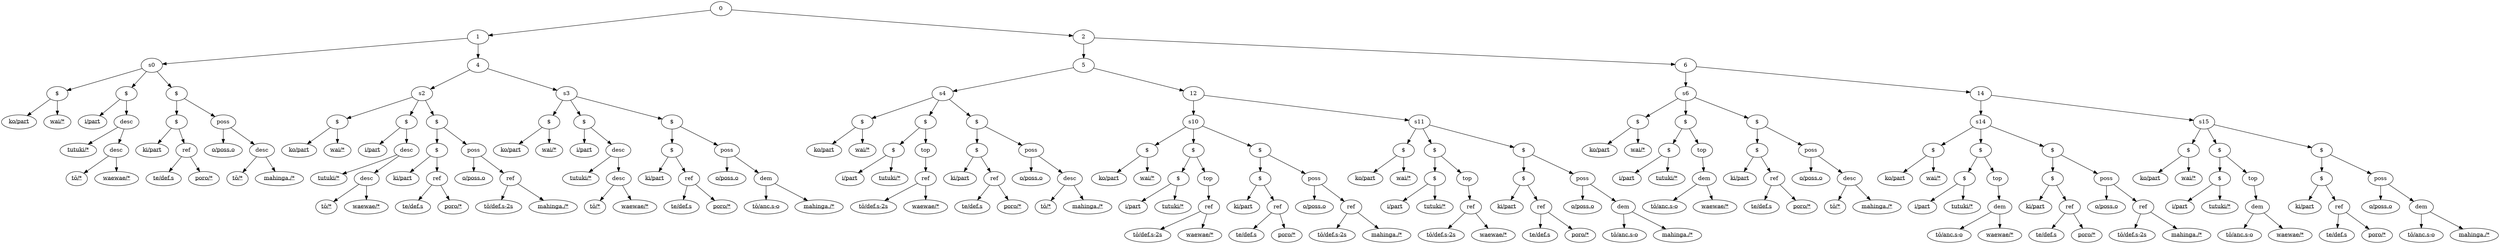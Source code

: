 digraph S0 {
 s0 -> n0
 s0 -> n3
 s0 -> n10
 1 -> s0
 s2 -> n21
 s2 -> n24
 s2 -> n31
 4 -> s2
 s3 -> n42
 s3 -> n45
 s3 -> n52
 4 -> s3
 1 -> 4
 0 -> 1
 s4 -> n63
 s4 -> n66
 s4 -> n74
 5 -> s4
 s10 -> n85
 s10 -> n88
 s10 -> n96
 12 -> s10
 s11 -> n107
 s11 -> n110
 s11 -> n118
 12 -> s11
 5 -> 12
 2 -> 5
 s6 -> n129
 s6 -> n132
 s6 -> n140
 6 -> s6
 s14 -> n151
 s14 -> n154
 s14 -> n162
 14 -> s14
 s15 -> n173
 s15 -> n176
 s15 -> n184
 14 -> s15
 6 -> 14
 2 -> 6
 0 -> 2
 n0 [label="$"];
 n1 [label=<<u>ko/part</u>>];
 n0 -> n1;
 n2 [label=<<u>wai/*</u>>];
 n0 -> n2;
 n3 [label="$"];
 n4 [label=<<u>i/part</u>>];
 n3 -> n4;
 n5 [label="desc"];
 n6 [label=<<u>tutuki/*</u>>];
 n5 -> n6;
 n7 [label="desc"];
 n8 [label=<<u>tō/*</u>>];
 n7 -> n8;
 n9 [label=<<u>waewae/*</u>>];
 n7 -> n9;
 n5 -> n7;
 n3 -> n5;
 n10 [label="$"];
 n11 [label="$"];
 n12 [label=<<u>ki/part</u>>];
 n11 -> n12;
 n13 [label="ref"];
 n14 [label=<<u>te/def.s</u>>];
 n13 -> n14;
 n15 [label=<<u>poro/*</u>>];
 n13 -> n15;
 n11 -> n13;
 n10 -> n11;
 n16 [label="poss"];
 n17 [label=<<u>o/poss.o</u>>];
 n16 -> n17;
 n18 [label="desc"];
 n19 [label=<<u>tō/*</u>>];
 n18 -> n19;
 n20 [label=<<u>mahinga./*</u>>];
 n18 -> n20;
 n16 -> n18;
 n10 -> n16;
 n21 [label="$"];
 n22 [label=<<u>ko/part</u>>];
 n21 -> n22;
 n23 [label=<<u>wai/*</u>>];
 n21 -> n23;
 n24 [label="$"];
 n25 [label=<<u>i/part</u>>];
 n24 -> n25;
 n26 [label="desc"];
 n27 [label=<<u>tutuki/*</u>>];
 n26 -> n27;
 n28 [label="desc"];
 n29 [label=<<u>tō/*</u>>];
 n28 -> n29;
 n30 [label=<<u>waewae/*</u>>];
 n28 -> n30;
 n26 -> n28;
 n24 -> n26;
 n31 [label="$"];
 n32 [label="$"];
 n33 [label=<<u>ki/part</u>>];
 n32 -> n33;
 n34 [label="ref"];
 n35 [label=<<u>te/def.s</u>>];
 n34 -> n35;
 n36 [label=<<u>poro/*</u>>];
 n34 -> n36;
 n32 -> n34;
 n31 -> n32;
 n37 [label="poss"];
 n38 [label=<<u>o/poss.o</u>>];
 n37 -> n38;
 n39 [label="ref"];
 n40 [label=<<u>tō/def.s-2s</u>>];
 n39 -> n40;
 n41 [label=<<u>mahinga./*</u>>];
 n39 -> n41;
 n37 -> n39;
 n31 -> n37;
 n42 [label="$"];
 n43 [label=<<u>ko/part</u>>];
 n42 -> n43;
 n44 [label=<<u>wai/*</u>>];
 n42 -> n44;
 n45 [label="$"];
 n46 [label=<<u>i/part</u>>];
 n45 -> n46;
 n47 [label="desc"];
 n48 [label=<<u>tutuki/*</u>>];
 n47 -> n48;
 n49 [label="desc"];
 n50 [label=<<u>tō/*</u>>];
 n49 -> n50;
 n51 [label=<<u>waewae/*</u>>];
 n49 -> n51;
 n47 -> n49;
 n45 -> n47;
 n52 [label="$"];
 n53 [label="$"];
 n54 [label=<<u>ki/part</u>>];
 n53 -> n54;
 n55 [label="ref"];
 n56 [label=<<u>te/def.s</u>>];
 n55 -> n56;
 n57 [label=<<u>poro/*</u>>];
 n55 -> n57;
 n53 -> n55;
 n52 -> n53;
 n58 [label="poss"];
 n59 [label=<<u>o/poss.o</u>>];
 n58 -> n59;
 n60 [label="dem"];
 n61 [label=<<u>tō/anc.s-o</u>>];
 n60 -> n61;
 n62 [label=<<u>mahinga./*</u>>];
 n60 -> n62;
 n58 -> n60;
 n52 -> n58;
 n63 [label="$"];
 n64 [label=<<u>ko/part</u>>];
 n63 -> n64;
 n65 [label=<<u>wai/*</u>>];
 n63 -> n65;
 n66 [label="$"];
 n67 [label="$"];
 n68 [label=<<u>i/part</u>>];
 n67 -> n68;
 n69 [label=<<u>tutuki/*</u>>];
 n67 -> n69;
 n66 -> n67;
 n70 [label="top"];
 n71 [label="ref"];
 n72 [label=<<u>tō/def.s-2s</u>>];
 n71 -> n72;
 n73 [label=<<u>waewae/*</u>>];
 n71 -> n73;
 n70 -> n71;
 n66 -> n70;
 n74 [label="$"];
 n75 [label="$"];
 n76 [label=<<u>ki/part</u>>];
 n75 -> n76;
 n77 [label="ref"];
 n78 [label=<<u>te/def.s</u>>];
 n77 -> n78;
 n79 [label=<<u>poro/*</u>>];
 n77 -> n79;
 n75 -> n77;
 n74 -> n75;
 n80 [label="poss"];
 n81 [label=<<u>o/poss.o</u>>];
 n80 -> n81;
 n82 [label="desc"];
 n83 [label=<<u>tō/*</u>>];
 n82 -> n83;
 n84 [label=<<u>mahinga./*</u>>];
 n82 -> n84;
 n80 -> n82;
 n74 -> n80;
 n85 [label="$"];
 n86 [label=<<u>ko/part</u>>];
 n85 -> n86;
 n87 [label=<<u>wai/*</u>>];
 n85 -> n87;
 n88 [label="$"];
 n89 [label="$"];
 n90 [label=<<u>i/part</u>>];
 n89 -> n90;
 n91 [label=<<u>tutuki/*</u>>];
 n89 -> n91;
 n88 -> n89;
 n92 [label="top"];
 n93 [label="ref"];
 n94 [label=<<u>tō/def.s-2s</u>>];
 n93 -> n94;
 n95 [label=<<u>waewae/*</u>>];
 n93 -> n95;
 n92 -> n93;
 n88 -> n92;
 n96 [label="$"];
 n97 [label="$"];
 n98 [label=<<u>ki/part</u>>];
 n97 -> n98;
 n99 [label="ref"];
 n100 [label=<<u>te/def.s</u>>];
 n99 -> n100;
 n101 [label=<<u>poro/*</u>>];
 n99 -> n101;
 n97 -> n99;
 n96 -> n97;
 n102 [label="poss"];
 n103 [label=<<u>o/poss.o</u>>];
 n102 -> n103;
 n104 [label="ref"];
 n105 [label=<<u>tō/def.s-2s</u>>];
 n104 -> n105;
 n106 [label=<<u>mahinga./*</u>>];
 n104 -> n106;
 n102 -> n104;
 n96 -> n102;
 n107 [label="$"];
 n108 [label=<<u>ko/part</u>>];
 n107 -> n108;
 n109 [label=<<u>wai/*</u>>];
 n107 -> n109;
 n110 [label="$"];
 n111 [label="$"];
 n112 [label=<<u>i/part</u>>];
 n111 -> n112;
 n113 [label=<<u>tutuki/*</u>>];
 n111 -> n113;
 n110 -> n111;
 n114 [label="top"];
 n115 [label="ref"];
 n116 [label=<<u>tō/def.s-2s</u>>];
 n115 -> n116;
 n117 [label=<<u>waewae/*</u>>];
 n115 -> n117;
 n114 -> n115;
 n110 -> n114;
 n118 [label="$"];
 n119 [label="$"];
 n120 [label=<<u>ki/part</u>>];
 n119 -> n120;
 n121 [label="ref"];
 n122 [label=<<u>te/def.s</u>>];
 n121 -> n122;
 n123 [label=<<u>poro/*</u>>];
 n121 -> n123;
 n119 -> n121;
 n118 -> n119;
 n124 [label="poss"];
 n125 [label=<<u>o/poss.o</u>>];
 n124 -> n125;
 n126 [label="dem"];
 n127 [label=<<u>tō/anc.s-o</u>>];
 n126 -> n127;
 n128 [label=<<u>mahinga./*</u>>];
 n126 -> n128;
 n124 -> n126;
 n118 -> n124;
 n129 [label="$"];
 n130 [label=<<u>ko/part</u>>];
 n129 -> n130;
 n131 [label=<<u>wai/*</u>>];
 n129 -> n131;
 n132 [label="$"];
 n133 [label="$"];
 n134 [label=<<u>i/part</u>>];
 n133 -> n134;
 n135 [label=<<u>tutuki/*</u>>];
 n133 -> n135;
 n132 -> n133;
 n136 [label="top"];
 n137 [label="dem"];
 n138 [label=<<u>tō/anc.s-o</u>>];
 n137 -> n138;
 n139 [label=<<u>waewae/*</u>>];
 n137 -> n139;
 n136 -> n137;
 n132 -> n136;
 n140 [label="$"];
 n141 [label="$"];
 n142 [label=<<u>ki/part</u>>];
 n141 -> n142;
 n143 [label="ref"];
 n144 [label=<<u>te/def.s</u>>];
 n143 -> n144;
 n145 [label=<<u>poro/*</u>>];
 n143 -> n145;
 n141 -> n143;
 n140 -> n141;
 n146 [label="poss"];
 n147 [label=<<u>o/poss.o</u>>];
 n146 -> n147;
 n148 [label="desc"];
 n149 [label=<<u>tō/*</u>>];
 n148 -> n149;
 n150 [label=<<u>mahinga./*</u>>];
 n148 -> n150;
 n146 -> n148;
 n140 -> n146;
 n151 [label="$"];
 n152 [label=<<u>ko/part</u>>];
 n151 -> n152;
 n153 [label=<<u>wai/*</u>>];
 n151 -> n153;
 n154 [label="$"];
 n155 [label="$"];
 n156 [label=<<u>i/part</u>>];
 n155 -> n156;
 n157 [label=<<u>tutuki/*</u>>];
 n155 -> n157;
 n154 -> n155;
 n158 [label="top"];
 n159 [label="dem"];
 n160 [label=<<u>tō/anc.s-o</u>>];
 n159 -> n160;
 n161 [label=<<u>waewae/*</u>>];
 n159 -> n161;
 n158 -> n159;
 n154 -> n158;
 n162 [label="$"];
 n163 [label="$"];
 n164 [label=<<u>ki/part</u>>];
 n163 -> n164;
 n165 [label="ref"];
 n166 [label=<<u>te/def.s</u>>];
 n165 -> n166;
 n167 [label=<<u>poro/*</u>>];
 n165 -> n167;
 n163 -> n165;
 n162 -> n163;
 n168 [label="poss"];
 n169 [label=<<u>o/poss.o</u>>];
 n168 -> n169;
 n170 [label="ref"];
 n171 [label=<<u>tō/def.s-2s</u>>];
 n170 -> n171;
 n172 [label=<<u>mahinga./*</u>>];
 n170 -> n172;
 n168 -> n170;
 n162 -> n168;
 n173 [label="$"];
 n174 [label=<<u>ko/part</u>>];
 n173 -> n174;
 n175 [label=<<u>wai/*</u>>];
 n173 -> n175;
 n176 [label="$"];
 n177 [label="$"];
 n178 [label=<<u>i/part</u>>];
 n177 -> n178;
 n179 [label=<<u>tutuki/*</u>>];
 n177 -> n179;
 n176 -> n177;
 n180 [label="top"];
 n181 [label="dem"];
 n182 [label=<<u>tō/anc.s-o</u>>];
 n181 -> n182;
 n183 [label=<<u>waewae/*</u>>];
 n181 -> n183;
 n180 -> n181;
 n176 -> n180;
 n184 [label="$"];
 n185 [label="$"];
 n186 [label=<<u>ki/part</u>>];
 n185 -> n186;
 n187 [label="ref"];
 n188 [label=<<u>te/def.s</u>>];
 n187 -> n188;
 n189 [label=<<u>poro/*</u>>];
 n187 -> n189;
 n185 -> n187;
 n184 -> n185;
 n190 [label="poss"];
 n191 [label=<<u>o/poss.o</u>>];
 n190 -> n191;
 n192 [label="dem"];
 n193 [label=<<u>tō/anc.s-o</u>>];
 n192 -> n193;
 n194 [label=<<u>mahinga./*</u>>];
 n192 -> n194;
 n190 -> n192;
 n184 -> n190;
}
